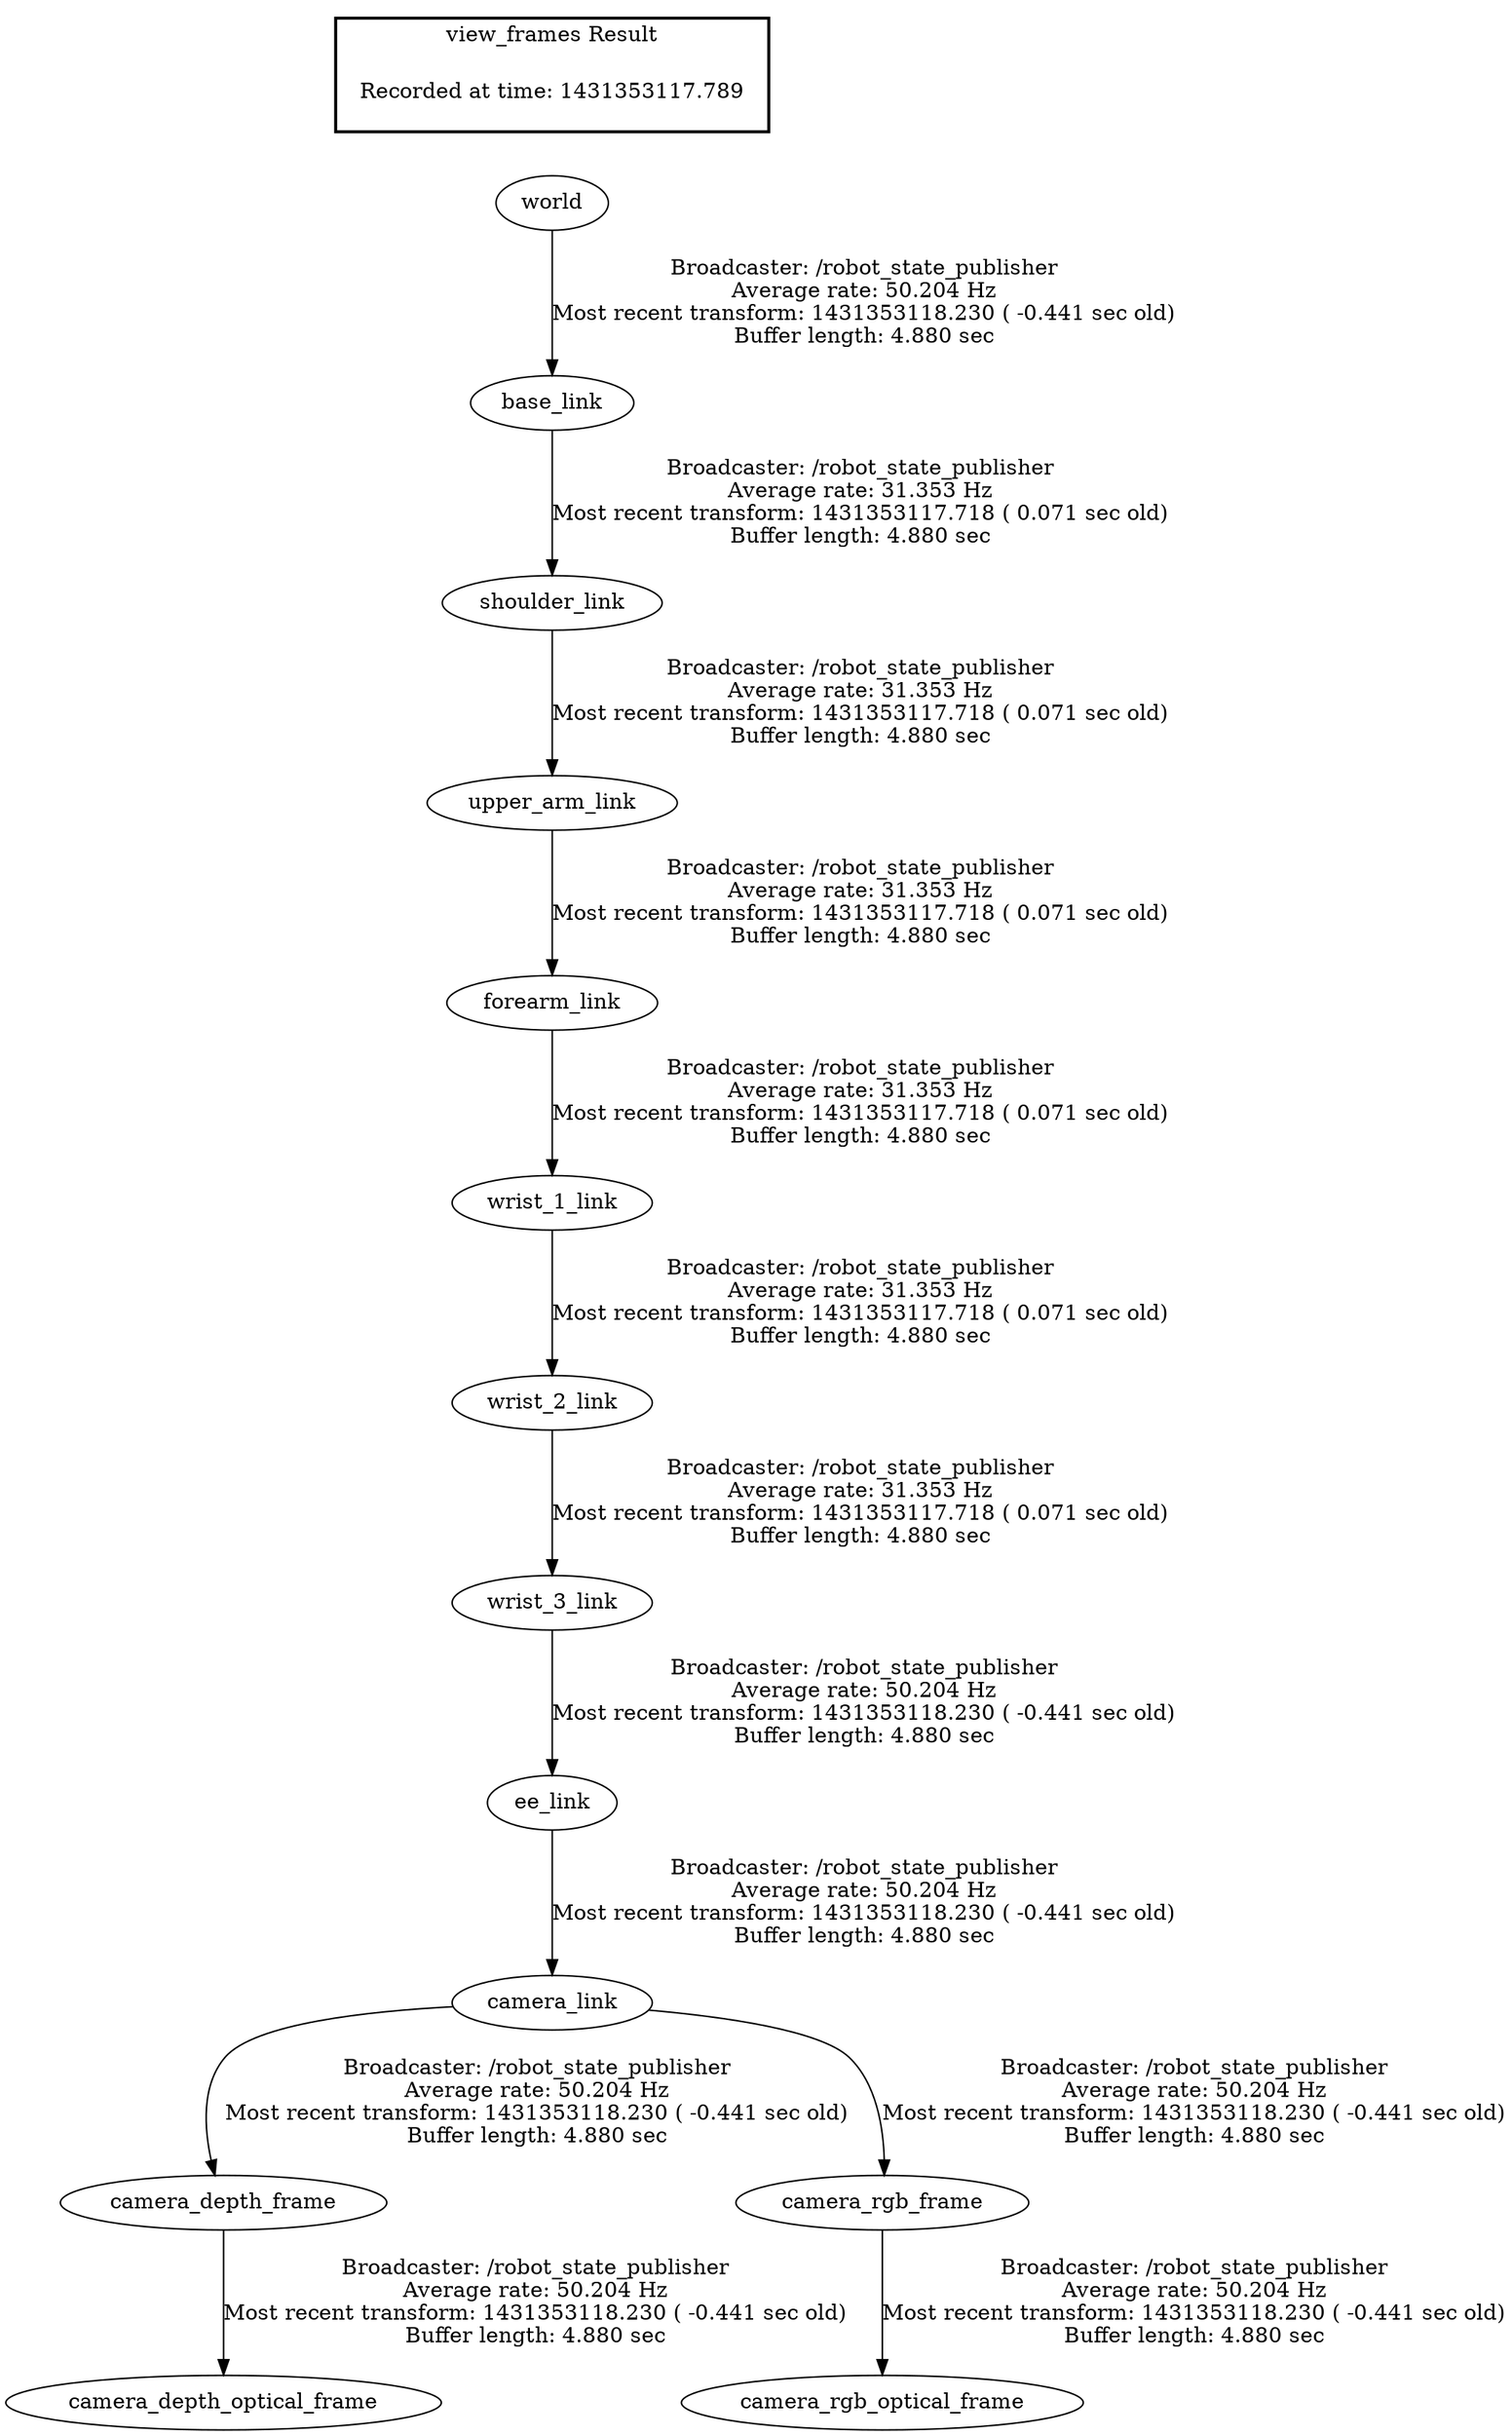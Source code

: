 digraph G {
"upper_arm_link" -> "forearm_link"[label="Broadcaster: /robot_state_publisher\nAverage rate: 31.353 Hz\nMost recent transform: 1431353117.718 ( 0.071 sec old)\nBuffer length: 4.880 sec\n"];
"shoulder_link" -> "upper_arm_link"[label="Broadcaster: /robot_state_publisher\nAverage rate: 31.353 Hz\nMost recent transform: 1431353117.718 ( 0.071 sec old)\nBuffer length: 4.880 sec\n"];
"base_link" -> "shoulder_link"[label="Broadcaster: /robot_state_publisher\nAverage rate: 31.353 Hz\nMost recent transform: 1431353117.718 ( 0.071 sec old)\nBuffer length: 4.880 sec\n"];
"world" -> "base_link"[label="Broadcaster: /robot_state_publisher\nAverage rate: 50.204 Hz\nMost recent transform: 1431353118.230 ( -0.441 sec old)\nBuffer length: 4.880 sec\n"];
"forearm_link" -> "wrist_1_link"[label="Broadcaster: /robot_state_publisher\nAverage rate: 31.353 Hz\nMost recent transform: 1431353117.718 ( 0.071 sec old)\nBuffer length: 4.880 sec\n"];
"wrist_1_link" -> "wrist_2_link"[label="Broadcaster: /robot_state_publisher\nAverage rate: 31.353 Hz\nMost recent transform: 1431353117.718 ( 0.071 sec old)\nBuffer length: 4.880 sec\n"];
"wrist_2_link" -> "wrist_3_link"[label="Broadcaster: /robot_state_publisher\nAverage rate: 31.353 Hz\nMost recent transform: 1431353117.718 ( 0.071 sec old)\nBuffer length: 4.880 sec\n"];
"camera_link" -> "camera_depth_frame"[label="Broadcaster: /robot_state_publisher\nAverage rate: 50.204 Hz\nMost recent transform: 1431353118.230 ( -0.441 sec old)\nBuffer length: 4.880 sec\n"];
"ee_link" -> "camera_link"[label="Broadcaster: /robot_state_publisher\nAverage rate: 50.204 Hz\nMost recent transform: 1431353118.230 ( -0.441 sec old)\nBuffer length: 4.880 sec\n"];
"camera_depth_frame" -> "camera_depth_optical_frame"[label="Broadcaster: /robot_state_publisher\nAverage rate: 50.204 Hz\nMost recent transform: 1431353118.230 ( -0.441 sec old)\nBuffer length: 4.880 sec\n"];
"wrist_3_link" -> "ee_link"[label="Broadcaster: /robot_state_publisher\nAverage rate: 50.204 Hz\nMost recent transform: 1431353118.230 ( -0.441 sec old)\nBuffer length: 4.880 sec\n"];
"camera_link" -> "camera_rgb_frame"[label="Broadcaster: /robot_state_publisher\nAverage rate: 50.204 Hz\nMost recent transform: 1431353118.230 ( -0.441 sec old)\nBuffer length: 4.880 sec\n"];
"camera_rgb_frame" -> "camera_rgb_optical_frame"[label="Broadcaster: /robot_state_publisher\nAverage rate: 50.204 Hz\nMost recent transform: 1431353118.230 ( -0.441 sec old)\nBuffer length: 4.880 sec\n"];
edge [style=invis];
 subgraph cluster_legend { style=bold; color=black; label ="view_frames Result";
"Recorded at time: 1431353117.789"[ shape=plaintext ] ;
 }->"world";
}